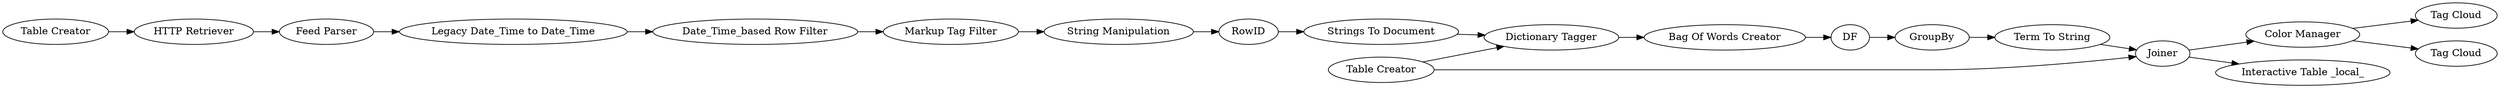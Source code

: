 digraph {
	42 -> 18
	21 -> 12
	3 -> 265
	17 -> 42
	44 -> 27
	49 -> 45
	45 -> 44
	263 -> 7
	48 -> 49
	44 -> 16
	27 -> 39
	7 -> 21
	265 -> 263
	18 -> 48
	12 -> 17
	4 -> 42
	4 -> 44
	266 -> 2
	27 -> 58
	2 -> 3
	27 [label="Color Manager"]
	263 [label="Date_Time_based Row Filter"]
	7 [label="Markup Tag Filter"]
	21 [label="String Manipulation"]
	18 [label="Bag Of Words Creator"]
	58 [label="Tag Cloud"]
	17 [label="Strings To Document"]
	3 [label="Feed Parser"]
	49 [label=GroupBy]
	12 [label=RowID]
	16 [label="Interactive Table _local_"]
	265 [label="Legacy Date_Time to Date_Time"]
	48 [label=DF]
	42 [label="Dictionary Tagger"]
	4 [label="Table Creator"]
	266 [label="Table Creator"]
	44 [label=Joiner]
	39 [label="Tag Cloud"]
	2 [label="HTTP Retriever"]
	45 [label="Term To String"]
	rankdir=LR
}
